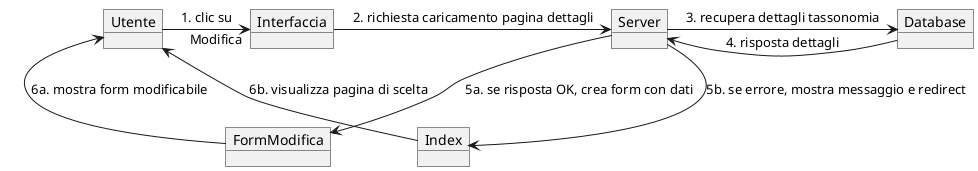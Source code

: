 @startuml modifica_tassonomia

object Utente
object Interfaccia
object Server
object Database
object FormModifica
object Index

Utente -> Interfaccia : 1. clic su "Modifica"
Interfaccia -> Server : 2. richiesta caricamento pagina dettagli
Server -> Database : 3. recupera dettagli tassonomia
Database -> Server : 4. risposta dettagli

' Flusso positivo
Server --> FormModifica : 5a. se risposta OK, crea form con dati
FormModifica -> Utente : 6a. mostra form modificabile

' Flusso errore
Server --> Index : 5b. se errore, mostra messaggio e redirect
Index -> Utente : 6b. visualizza pagina di scelta

@enduml